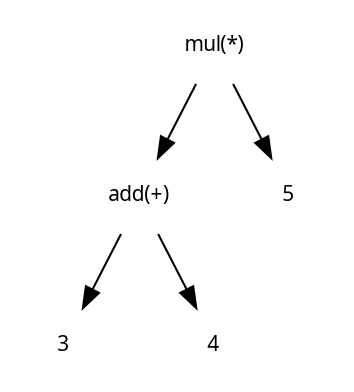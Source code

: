 digraph ast{
fontname = "Microsoft YaHei";
fontsize = 10;

node [shape = circle, fontname = "Microsoft YaHei", fontsize = 10];
edge [fontname = "Microsoft YaHei", fontsize = 10];
node [shape="plaintext"];

mul [label="mul(*)"];
add [label="add(+)"];

add -> 3
add -> 4;
mul -> add;
mul -> 5;
}
